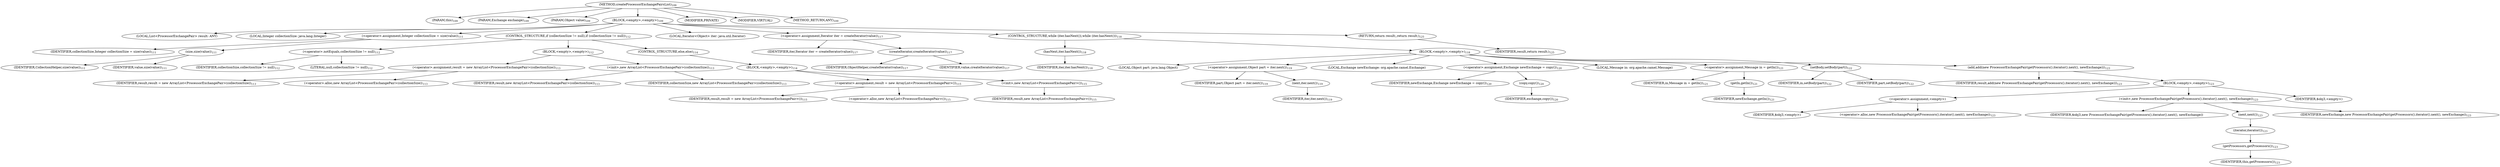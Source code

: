 digraph "createProcessorExchangePairsList" {  
"155" [label = <(METHOD,createProcessorExchangePairsList)<SUB>109</SUB>> ]
"21" [label = <(PARAM,this)<SUB>109</SUB>> ]
"156" [label = <(PARAM,Exchange exchange)<SUB>109</SUB>> ]
"157" [label = <(PARAM,Object value)<SUB>109</SUB>> ]
"158" [label = <(BLOCK,&lt;empty&gt;,&lt;empty&gt;)<SUB>109</SUB>> ]
"18" [label = <(LOCAL,List&lt;ProcessorExchangePair&gt; result: ANY)> ]
"159" [label = <(LOCAL,Integer collectionSize: java.lang.Integer)> ]
"160" [label = <(&lt;operator&gt;.assignment,Integer collectionSize = size(value))<SUB>111</SUB>> ]
"161" [label = <(IDENTIFIER,collectionSize,Integer collectionSize = size(value))<SUB>111</SUB>> ]
"162" [label = <(size,size(value))<SUB>111</SUB>> ]
"163" [label = <(IDENTIFIER,CollectionHelper,size(value))<SUB>111</SUB>> ]
"164" [label = <(IDENTIFIER,value,size(value))<SUB>111</SUB>> ]
"165" [label = <(CONTROL_STRUCTURE,if (collectionSize != null),if (collectionSize != null))<SUB>112</SUB>> ]
"166" [label = <(&lt;operator&gt;.notEquals,collectionSize != null)<SUB>112</SUB>> ]
"167" [label = <(IDENTIFIER,collectionSize,collectionSize != null)<SUB>112</SUB>> ]
"168" [label = <(LITERAL,null,collectionSize != null)<SUB>112</SUB>> ]
"169" [label = <(BLOCK,&lt;empty&gt;,&lt;empty&gt;)<SUB>112</SUB>> ]
"170" [label = <(&lt;operator&gt;.assignment,result = new ArrayList&lt;ProcessorExchangePair&gt;(collectionSize))<SUB>113</SUB>> ]
"171" [label = <(IDENTIFIER,result,result = new ArrayList&lt;ProcessorExchangePair&gt;(collectionSize))<SUB>113</SUB>> ]
"172" [label = <(&lt;operator&gt;.alloc,new ArrayList&lt;ProcessorExchangePair&gt;(collectionSize))<SUB>113</SUB>> ]
"173" [label = <(&lt;init&gt;,new ArrayList&lt;ProcessorExchangePair&gt;(collectionSize))<SUB>113</SUB>> ]
"17" [label = <(IDENTIFIER,result,new ArrayList&lt;ProcessorExchangePair&gt;(collectionSize))<SUB>113</SUB>> ]
"174" [label = <(IDENTIFIER,collectionSize,new ArrayList&lt;ProcessorExchangePair&gt;(collectionSize))<SUB>113</SUB>> ]
"175" [label = <(CONTROL_STRUCTURE,else,else)<SUB>114</SUB>> ]
"176" [label = <(BLOCK,&lt;empty&gt;,&lt;empty&gt;)<SUB>114</SUB>> ]
"177" [label = <(&lt;operator&gt;.assignment,result = new ArrayList&lt;ProcessorExchangePair&gt;())<SUB>115</SUB>> ]
"178" [label = <(IDENTIFIER,result,result = new ArrayList&lt;ProcessorExchangePair&gt;())<SUB>115</SUB>> ]
"179" [label = <(&lt;operator&gt;.alloc,new ArrayList&lt;ProcessorExchangePair&gt;())<SUB>115</SUB>> ]
"180" [label = <(&lt;init&gt;,new ArrayList&lt;ProcessorExchangePair&gt;())<SUB>115</SUB>> ]
"19" [label = <(IDENTIFIER,result,new ArrayList&lt;ProcessorExchangePair&gt;())<SUB>115</SUB>> ]
"181" [label = <(LOCAL,Iterator&lt;Object&gt; iter: java.util.Iterator)> ]
"182" [label = <(&lt;operator&gt;.assignment,Iterator iter = createIterator(value))<SUB>117</SUB>> ]
"183" [label = <(IDENTIFIER,iter,Iterator iter = createIterator(value))<SUB>117</SUB>> ]
"184" [label = <(createIterator,createIterator(value))<SUB>117</SUB>> ]
"185" [label = <(IDENTIFIER,ObjectHelper,createIterator(value))<SUB>117</SUB>> ]
"186" [label = <(IDENTIFIER,value,createIterator(value))<SUB>117</SUB>> ]
"187" [label = <(CONTROL_STRUCTURE,while (iter.hasNext()),while (iter.hasNext()))<SUB>118</SUB>> ]
"188" [label = <(hasNext,iter.hasNext())<SUB>118</SUB>> ]
"189" [label = <(IDENTIFIER,iter,iter.hasNext())<SUB>118</SUB>> ]
"190" [label = <(BLOCK,&lt;empty&gt;,&lt;empty&gt;)<SUB>118</SUB>> ]
"191" [label = <(LOCAL,Object part: java.lang.Object)> ]
"192" [label = <(&lt;operator&gt;.assignment,Object part = iter.next())<SUB>119</SUB>> ]
"193" [label = <(IDENTIFIER,part,Object part = iter.next())<SUB>119</SUB>> ]
"194" [label = <(next,iter.next())<SUB>119</SUB>> ]
"195" [label = <(IDENTIFIER,iter,iter.next())<SUB>119</SUB>> ]
"196" [label = <(LOCAL,Exchange newExchange: org.apache.camel.Exchange)> ]
"197" [label = <(&lt;operator&gt;.assignment,Exchange newExchange = copy())<SUB>120</SUB>> ]
"198" [label = <(IDENTIFIER,newExchange,Exchange newExchange = copy())<SUB>120</SUB>> ]
"199" [label = <(copy,copy())<SUB>120</SUB>> ]
"200" [label = <(IDENTIFIER,exchange,copy())<SUB>120</SUB>> ]
"201" [label = <(LOCAL,Message in: org.apache.camel.Message)> ]
"202" [label = <(&lt;operator&gt;.assignment,Message in = getIn())<SUB>121</SUB>> ]
"203" [label = <(IDENTIFIER,in,Message in = getIn())<SUB>121</SUB>> ]
"204" [label = <(getIn,getIn())<SUB>121</SUB>> ]
"205" [label = <(IDENTIFIER,newExchange,getIn())<SUB>121</SUB>> ]
"206" [label = <(setBody,setBody(part))<SUB>122</SUB>> ]
"207" [label = <(IDENTIFIER,in,setBody(part))<SUB>122</SUB>> ]
"208" [label = <(IDENTIFIER,part,setBody(part))<SUB>122</SUB>> ]
"209" [label = <(add,add(new ProcessorExchangePair(getProcessors().iterator().next(), newExchange)))<SUB>123</SUB>> ]
"210" [label = <(IDENTIFIER,result,add(new ProcessorExchangePair(getProcessors().iterator().next(), newExchange)))<SUB>123</SUB>> ]
"211" [label = <(BLOCK,&lt;empty&gt;,&lt;empty&gt;)<SUB>123</SUB>> ]
"212" [label = <(&lt;operator&gt;.assignment,&lt;empty&gt;)> ]
"213" [label = <(IDENTIFIER,$obj3,&lt;empty&gt;)> ]
"214" [label = <(&lt;operator&gt;.alloc,new ProcessorExchangePair(getProcessors().iterator().next(), newExchange))<SUB>123</SUB>> ]
"215" [label = <(&lt;init&gt;,new ProcessorExchangePair(getProcessors().iterator().next(), newExchange))<SUB>123</SUB>> ]
"216" [label = <(IDENTIFIER,$obj3,new ProcessorExchangePair(getProcessors().iterator().next(), newExchange))> ]
"217" [label = <(next,next())<SUB>123</SUB>> ]
"218" [label = <(iterator,iterator())<SUB>123</SUB>> ]
"219" [label = <(getProcessors,getProcessors())<SUB>123</SUB>> ]
"20" [label = <(IDENTIFIER,this,getProcessors())<SUB>123</SUB>> ]
"220" [label = <(IDENTIFIER,newExchange,new ProcessorExchangePair(getProcessors().iterator().next(), newExchange))<SUB>123</SUB>> ]
"221" [label = <(IDENTIFIER,$obj3,&lt;empty&gt;)> ]
"222" [label = <(RETURN,return result;,return result;)<SUB>125</SUB>> ]
"223" [label = <(IDENTIFIER,result,return result;)<SUB>125</SUB>> ]
"224" [label = <(MODIFIER,PRIVATE)> ]
"225" [label = <(MODIFIER,VIRTUAL)> ]
"226" [label = <(METHOD_RETURN,ANY)<SUB>109</SUB>> ]
  "155" -> "21" 
  "155" -> "156" 
  "155" -> "157" 
  "155" -> "158" 
  "155" -> "224" 
  "155" -> "225" 
  "155" -> "226" 
  "158" -> "18" 
  "158" -> "159" 
  "158" -> "160" 
  "158" -> "165" 
  "158" -> "181" 
  "158" -> "182" 
  "158" -> "187" 
  "158" -> "222" 
  "160" -> "161" 
  "160" -> "162" 
  "162" -> "163" 
  "162" -> "164" 
  "165" -> "166" 
  "165" -> "169" 
  "165" -> "175" 
  "166" -> "167" 
  "166" -> "168" 
  "169" -> "170" 
  "169" -> "173" 
  "170" -> "171" 
  "170" -> "172" 
  "173" -> "17" 
  "173" -> "174" 
  "175" -> "176" 
  "176" -> "177" 
  "176" -> "180" 
  "177" -> "178" 
  "177" -> "179" 
  "180" -> "19" 
  "182" -> "183" 
  "182" -> "184" 
  "184" -> "185" 
  "184" -> "186" 
  "187" -> "188" 
  "187" -> "190" 
  "188" -> "189" 
  "190" -> "191" 
  "190" -> "192" 
  "190" -> "196" 
  "190" -> "197" 
  "190" -> "201" 
  "190" -> "202" 
  "190" -> "206" 
  "190" -> "209" 
  "192" -> "193" 
  "192" -> "194" 
  "194" -> "195" 
  "197" -> "198" 
  "197" -> "199" 
  "199" -> "200" 
  "202" -> "203" 
  "202" -> "204" 
  "204" -> "205" 
  "206" -> "207" 
  "206" -> "208" 
  "209" -> "210" 
  "209" -> "211" 
  "211" -> "212" 
  "211" -> "215" 
  "211" -> "221" 
  "212" -> "213" 
  "212" -> "214" 
  "215" -> "216" 
  "215" -> "217" 
  "215" -> "220" 
  "217" -> "218" 
  "218" -> "219" 
  "219" -> "20" 
  "222" -> "223" 
}
